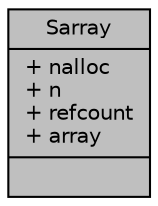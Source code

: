 digraph "Sarray"
{
 // LATEX_PDF_SIZE
  edge [fontname="Helvetica",fontsize="10",labelfontname="Helvetica",labelfontsize="10"];
  node [fontname="Helvetica",fontsize="10",shape=record];
  Node1 [label="{Sarray\n|+ nalloc\l+ n\l+ refcount\l+ array\l|}",height=0.2,width=0.4,color="black", fillcolor="grey75", style="filled", fontcolor="black",tooltip=" "];
}
